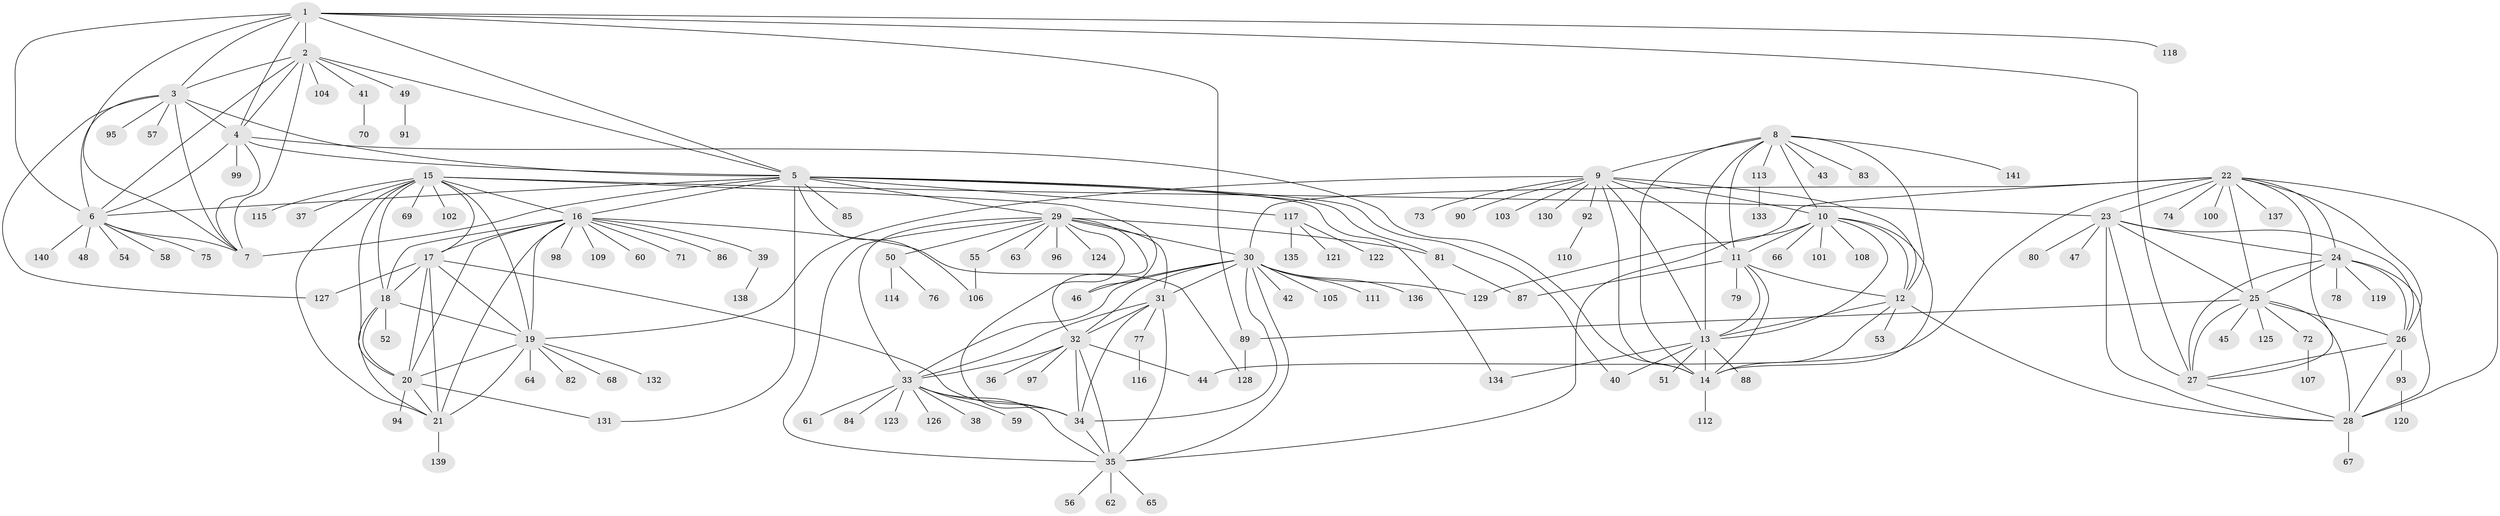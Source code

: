 // Generated by graph-tools (version 1.1) at 2025/02/03/09/25 03:02:35]
// undirected, 141 vertices, 233 edges
graph export_dot {
graph [start="1"]
  node [color=gray90,style=filled];
  1;
  2;
  3;
  4;
  5;
  6;
  7;
  8;
  9;
  10;
  11;
  12;
  13;
  14;
  15;
  16;
  17;
  18;
  19;
  20;
  21;
  22;
  23;
  24;
  25;
  26;
  27;
  28;
  29;
  30;
  31;
  32;
  33;
  34;
  35;
  36;
  37;
  38;
  39;
  40;
  41;
  42;
  43;
  44;
  45;
  46;
  47;
  48;
  49;
  50;
  51;
  52;
  53;
  54;
  55;
  56;
  57;
  58;
  59;
  60;
  61;
  62;
  63;
  64;
  65;
  66;
  67;
  68;
  69;
  70;
  71;
  72;
  73;
  74;
  75;
  76;
  77;
  78;
  79;
  80;
  81;
  82;
  83;
  84;
  85;
  86;
  87;
  88;
  89;
  90;
  91;
  92;
  93;
  94;
  95;
  96;
  97;
  98;
  99;
  100;
  101;
  102;
  103;
  104;
  105;
  106;
  107;
  108;
  109;
  110;
  111;
  112;
  113;
  114;
  115;
  116;
  117;
  118;
  119;
  120;
  121;
  122;
  123;
  124;
  125;
  126;
  127;
  128;
  129;
  130;
  131;
  132;
  133;
  134;
  135;
  136;
  137;
  138;
  139;
  140;
  141;
  1 -- 2;
  1 -- 3;
  1 -- 4;
  1 -- 5;
  1 -- 6;
  1 -- 7;
  1 -- 27;
  1 -- 89;
  1 -- 118;
  2 -- 3;
  2 -- 4;
  2 -- 5;
  2 -- 6;
  2 -- 7;
  2 -- 41;
  2 -- 49;
  2 -- 104;
  3 -- 4;
  3 -- 5;
  3 -- 6;
  3 -- 7;
  3 -- 57;
  3 -- 95;
  3 -- 127;
  4 -- 5;
  4 -- 6;
  4 -- 7;
  4 -- 14;
  4 -- 99;
  5 -- 6;
  5 -- 7;
  5 -- 16;
  5 -- 29;
  5 -- 40;
  5 -- 81;
  5 -- 85;
  5 -- 106;
  5 -- 117;
  5 -- 131;
  5 -- 134;
  6 -- 7;
  6 -- 48;
  6 -- 54;
  6 -- 58;
  6 -- 75;
  6 -- 140;
  8 -- 9;
  8 -- 10;
  8 -- 11;
  8 -- 12;
  8 -- 13;
  8 -- 14;
  8 -- 43;
  8 -- 83;
  8 -- 113;
  8 -- 141;
  9 -- 10;
  9 -- 11;
  9 -- 12;
  9 -- 13;
  9 -- 14;
  9 -- 19;
  9 -- 73;
  9 -- 90;
  9 -- 92;
  9 -- 103;
  9 -- 130;
  10 -- 11;
  10 -- 12;
  10 -- 13;
  10 -- 14;
  10 -- 35;
  10 -- 66;
  10 -- 101;
  10 -- 108;
  11 -- 12;
  11 -- 13;
  11 -- 14;
  11 -- 79;
  11 -- 87;
  12 -- 13;
  12 -- 14;
  12 -- 28;
  12 -- 53;
  13 -- 14;
  13 -- 40;
  13 -- 51;
  13 -- 88;
  13 -- 134;
  14 -- 112;
  15 -- 16;
  15 -- 17;
  15 -- 18;
  15 -- 19;
  15 -- 20;
  15 -- 21;
  15 -- 23;
  15 -- 37;
  15 -- 46;
  15 -- 69;
  15 -- 102;
  15 -- 115;
  16 -- 17;
  16 -- 18;
  16 -- 19;
  16 -- 20;
  16 -- 21;
  16 -- 39;
  16 -- 60;
  16 -- 71;
  16 -- 86;
  16 -- 98;
  16 -- 109;
  16 -- 128;
  17 -- 18;
  17 -- 19;
  17 -- 20;
  17 -- 21;
  17 -- 34;
  17 -- 127;
  18 -- 19;
  18 -- 20;
  18 -- 21;
  18 -- 52;
  19 -- 20;
  19 -- 21;
  19 -- 64;
  19 -- 68;
  19 -- 82;
  19 -- 132;
  20 -- 21;
  20 -- 94;
  20 -- 131;
  21 -- 139;
  22 -- 23;
  22 -- 24;
  22 -- 25;
  22 -- 26;
  22 -- 27;
  22 -- 28;
  22 -- 30;
  22 -- 44;
  22 -- 74;
  22 -- 100;
  22 -- 129;
  22 -- 137;
  23 -- 24;
  23 -- 25;
  23 -- 26;
  23 -- 27;
  23 -- 28;
  23 -- 47;
  23 -- 80;
  24 -- 25;
  24 -- 26;
  24 -- 27;
  24 -- 28;
  24 -- 78;
  24 -- 119;
  25 -- 26;
  25 -- 27;
  25 -- 28;
  25 -- 45;
  25 -- 72;
  25 -- 89;
  25 -- 125;
  26 -- 27;
  26 -- 28;
  26 -- 93;
  27 -- 28;
  28 -- 67;
  29 -- 30;
  29 -- 31;
  29 -- 32;
  29 -- 33;
  29 -- 34;
  29 -- 35;
  29 -- 50;
  29 -- 55;
  29 -- 63;
  29 -- 81;
  29 -- 96;
  29 -- 124;
  30 -- 31;
  30 -- 32;
  30 -- 33;
  30 -- 34;
  30 -- 35;
  30 -- 42;
  30 -- 46;
  30 -- 105;
  30 -- 111;
  30 -- 129;
  30 -- 136;
  31 -- 32;
  31 -- 33;
  31 -- 34;
  31 -- 35;
  31 -- 77;
  32 -- 33;
  32 -- 34;
  32 -- 35;
  32 -- 36;
  32 -- 44;
  32 -- 97;
  33 -- 34;
  33 -- 35;
  33 -- 38;
  33 -- 59;
  33 -- 61;
  33 -- 84;
  33 -- 123;
  33 -- 126;
  34 -- 35;
  35 -- 56;
  35 -- 62;
  35 -- 65;
  39 -- 138;
  41 -- 70;
  49 -- 91;
  50 -- 76;
  50 -- 114;
  55 -- 106;
  72 -- 107;
  77 -- 116;
  81 -- 87;
  89 -- 128;
  92 -- 110;
  93 -- 120;
  113 -- 133;
  117 -- 121;
  117 -- 122;
  117 -- 135;
}
